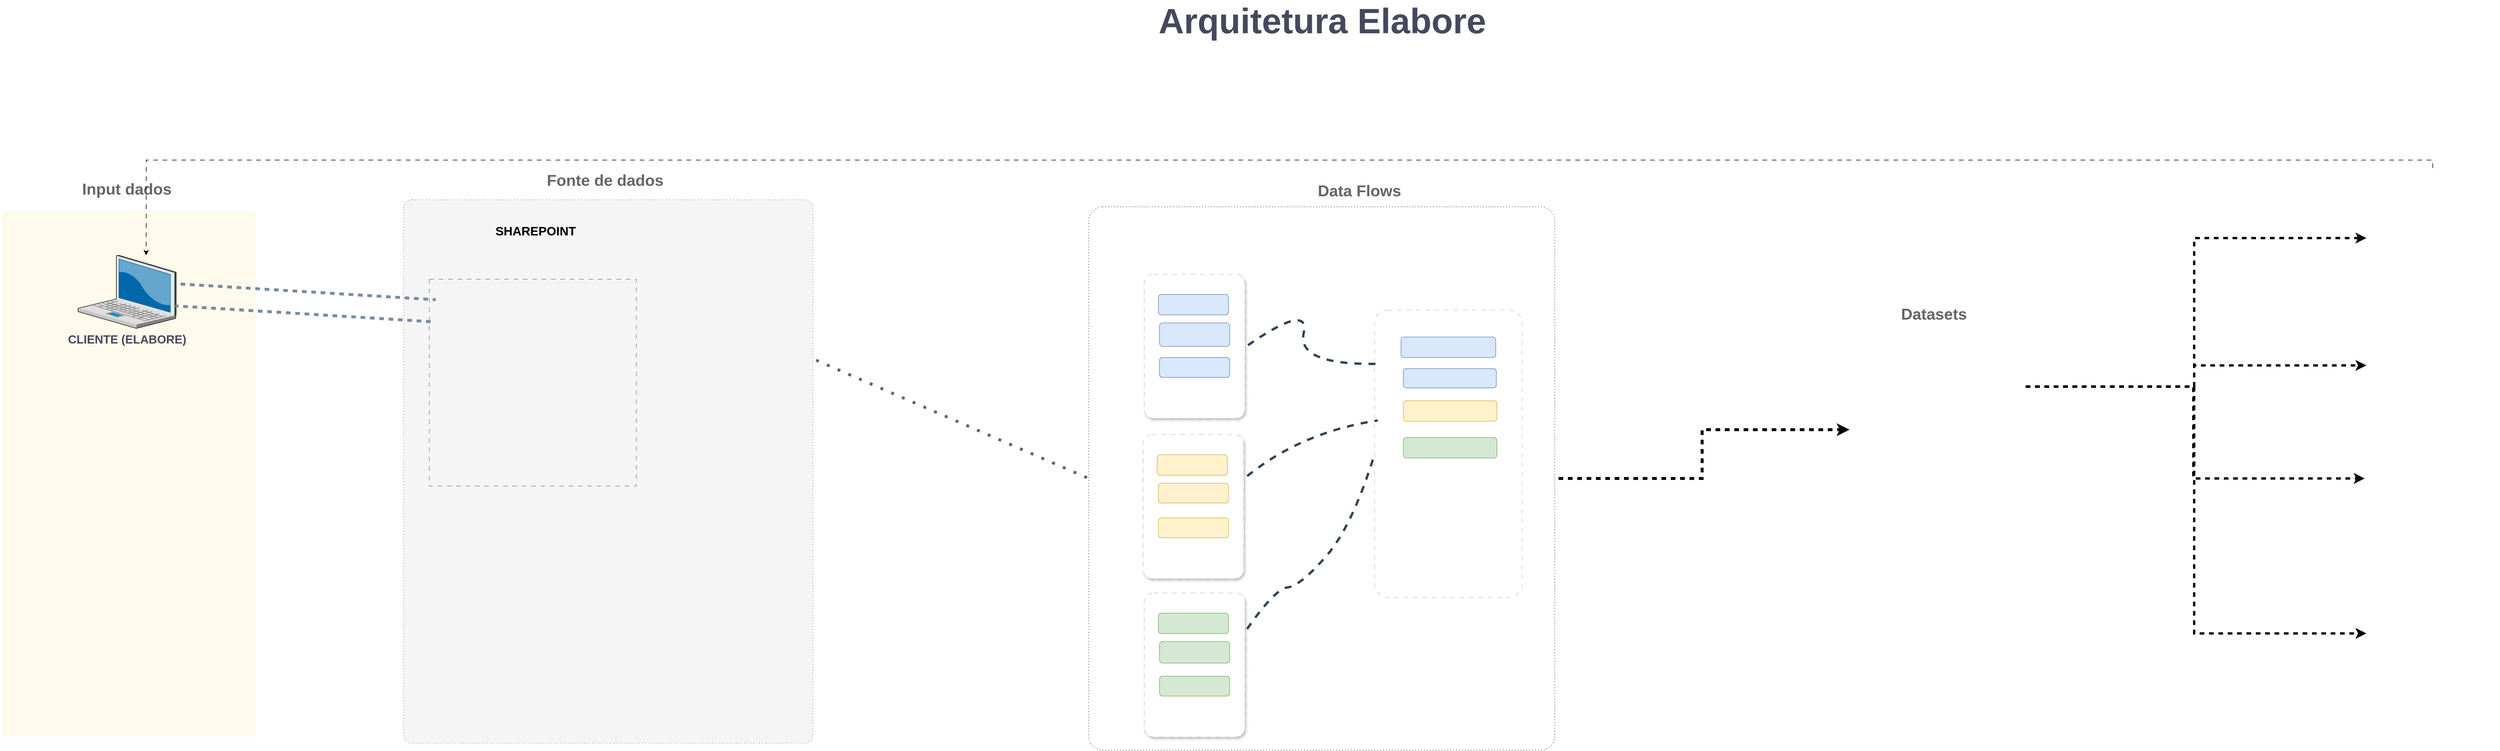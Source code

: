 <mxfile version="26.0.11">
  <diagram name="Page-1" id="e3a06f82-3646-2815-327d-82caf3d4e204">
    <mxGraphModel dx="5231" dy="3180" grid="0" gridSize="9" guides="1" tooltips="1" connect="1" arrows="0" fold="1" page="0" pageScale="1.5" pageWidth="827" pageHeight="1169" background="none" math="0" shadow="0" adaptiveColors="simple">
      <root>
        <mxCell id="0" style=";html=1;" />
        <mxCell id="1" style=";html=1;" parent="0" />
        <mxCell id="YniaDwd4FCJ7JiX9tYDT-40" value="" style="rounded=0;whiteSpace=wrap;html=1;rotation=90;opacity=40;glass=0;fillColor=#fff2cc;strokeColor=none;imageAspect=0;movable=0;resizable=0;rotatable=0;deletable=0;editable=0;locked=1;connectable=0;" vertex="1" parent="1">
          <mxGeometry x="-759.55" y="36.59" width="899.95" height="433.04" as="geometry" />
        </mxCell>
        <mxCell id="YniaDwd4FCJ7JiX9tYDT-41" value="" style="rounded=1;whiteSpace=wrap;html=1;strokeColor=#666666;fillStyle=auto;fillColor=#f5f5f5;dashed=1;strokeWidth=1;dashPattern=1 4;arcSize=2;movable=1;resizable=1;rotatable=1;deletable=1;editable=1;locked=0;connectable=1;fontColor=#333333;" vertex="1" parent="1">
          <mxGeometry x="160.25" y="-216" width="700" height="930" as="geometry" />
        </mxCell>
        <mxCell id="YniaDwd4FCJ7JiX9tYDT-13" value="" style="whiteSpace=wrap;html=1;aspect=fixed;strokeColor=#788AA3;fontColor=#46495D;fillColor=none;resizeWidth=1;resizeHeight=1;resizable=1;dashed=1;dashPattern=8 8;" vertex="1" parent="1">
          <mxGeometry x="204.25" y="-80" width="354" height="354" as="geometry" />
        </mxCell>
        <mxCell id="6a7d8f32e03d9370-62" value="&lt;font style=&quot;font-size: 60px;&quot;&gt;Arquitetura Elabore&lt;/font&gt;" style="text;strokeColor=none;fillColor=none;html=1;fontSize=24;fontStyle=1;verticalAlign=middle;align=center;labelBackgroundColor=none;fontColor=#46495D;rounded=0;" parent="1" vertex="1">
          <mxGeometry x="1300" y="-542" width="861" height="40" as="geometry" />
        </mxCell>
        <mxCell id="YniaDwd4FCJ7JiX9tYDT-12" value="&lt;font style=&quot;font-size: 20px;&quot;&gt;&lt;b style=&quot;&quot;&gt;CLIENTE (ELABORE)&lt;/b&gt;&lt;/font&gt;&lt;div&gt;&lt;font style=&quot;font-size: 20px;&quot;&gt;&lt;b style=&quot;&quot;&gt;&lt;br&gt;&lt;/b&gt;&lt;/font&gt;&lt;/div&gt;" style="verticalLabelPosition=bottom;aspect=fixed;html=1;verticalAlign=top;strokeColor=none;align=center;outlineConnect=0;shape=mxgraph.citrix.laptop_2;fontColor=#46495D;fillColor=default;gradientColor=none;gradientDirection=north;noLabel=0;resizable=1;" vertex="1" parent="1">
          <mxGeometry x="-396.41" y="-121" width="167.63" height="125" as="geometry" />
        </mxCell>
        <mxCell id="YniaDwd4FCJ7JiX9tYDT-14" value="" style="shape=image;verticalLabelPosition=bottom;labelBackgroundColor=default;verticalAlign=top;aspect=fixed;imageAspect=0;image=https://www.nwtechnology.com/wp-content/uploads/2020/09/MLists.png;clipPath=inset(23.33% 67.67% 26% 7.33%);" vertex="1" parent="1">
          <mxGeometry x="235.59" y="-21" width="74.01" height="75" as="geometry" />
        </mxCell>
        <mxCell id="YniaDwd4FCJ7JiX9tYDT-15" value="" style="shape=image;verticalLabelPosition=bottom;labelBackgroundColor=default;verticalAlign=top;aspect=fixed;imageAspect=0;image=https://www.nwtechnology.com/wp-content/uploads/2020/09/MLists.png;clipPath=inset(23.33% 67.67% 26% 7.33%);" vertex="1" parent="1">
          <mxGeometry x="363.38" y="-4" width="76.01" height="77.03" as="geometry" />
        </mxCell>
        <mxCell id="YniaDwd4FCJ7JiX9tYDT-17" value="" style="shape=image;verticalLabelPosition=bottom;labelBackgroundColor=default;verticalAlign=top;aspect=fixed;imageAspect=0;image=https://www.nwtechnology.com/wp-content/uploads/2020/09/MLists.png;clipPath=inset(23.33% 67.67% 26% 7.33%);" vertex="1" parent="1">
          <mxGeometry x="252.09" y="93" width="76.04" height="77.06" as="geometry" />
        </mxCell>
        <mxCell id="YniaDwd4FCJ7JiX9tYDT-18" value="" style="shape=image;verticalLabelPosition=bottom;labelBackgroundColor=default;verticalAlign=top;aspect=fixed;imageAspect=0;image=https://www.nwtechnology.com/wp-content/uploads/2020/09/MLists.png;clipPath=inset(23.33% 67.67% 26% 7.33%);" vertex="1" parent="1">
          <mxGeometry x="465.07" y="77" width="70.37" height="71.31" as="geometry" />
        </mxCell>
        <mxCell id="YniaDwd4FCJ7JiX9tYDT-6" value="SHAREPOINT" style="shape=image;verticalLabelPosition=top;labelBackgroundColor=none;verticalAlign=bottom;aspect=fixed;imageAspect=0;image=https://hypertecdirect.com/wp-content/uploads/SharePoint-Logo.wine_-2048x1365.png;movable=1;resizable=1;rotatable=1;deletable=1;editable=1;locked=0;connectable=1;spacingLeft=10;labelPosition=center;align=center;fontSize=21;fontStyle=1;" vertex="1" parent="1">
          <mxGeometry x="268" y="-150" width="226.5" height="151" as="geometry" />
        </mxCell>
        <mxCell id="YniaDwd4FCJ7JiX9tYDT-21" value="" style="shape=image;verticalLabelPosition=bottom;labelBackgroundColor=default;verticalAlign=top;aspect=fixed;imageAspect=0;image=https://download.logo.wine/logo/Microsoft_Excel/Microsoft_Excel-Logo.wine.png;clipPath=inset(16% 21.67% 15.5% 25%);" vertex="1" parent="1">
          <mxGeometry x="743" y="77.0" width="89.74" height="76.85" as="geometry" />
        </mxCell>
        <mxCell id="YniaDwd4FCJ7JiX9tYDT-22" value="" style="shape=image;verticalLabelPosition=bottom;labelBackgroundColor=default;verticalAlign=top;aspect=fixed;imageAspect=0;image=https://download.logo.wine/logo/Microsoft_Excel/Microsoft_Excel-Logo.wine.png;clipPath=inset(16% 21.67% 15.5% 25%);" vertex="1" parent="1">
          <mxGeometry x="599" y="-27.07" width="88.76" height="76" as="geometry" />
        </mxCell>
        <mxCell id="YniaDwd4FCJ7JiX9tYDT-23" value="" style="shape=image;verticalLabelPosition=bottom;labelBackgroundColor=default;verticalAlign=top;aspect=fixed;imageAspect=0;image=https://download.logo.wine/logo/Microsoft_Excel/Microsoft_Excel-Logo.wine.png;clipPath=inset(16% 21.67% 15.5% 25%);" vertex="1" parent="1">
          <mxGeometry x="616" y="181.0" width="78.94" height="67.6" as="geometry" />
        </mxCell>
        <mxCell id="YniaDwd4FCJ7JiX9tYDT-27" value="" style="shape=link;html=1;rounded=0;strokeColor=#788AA3;fontColor=#46495D;fillColor=#B2C9AB;width=34;flowAnimation=1;strokeWidth=5;" edge="1" parent="1" source="YniaDwd4FCJ7JiX9tYDT-12">
          <mxGeometry width="100" relative="1" as="geometry">
            <mxPoint x="295.59" y="221.004" as="sourcePoint" />
            <mxPoint x="214" y="-26" as="targetPoint" />
          </mxGeometry>
        </mxCell>
        <mxCell id="YniaDwd4FCJ7JiX9tYDT-43" value="&lt;font style=&quot;font-size: 27px; color: rgb(102, 102, 102);&quot;&gt;&lt;b style=&quot;&quot;&gt;Data Flows&lt;/b&gt;&lt;/font&gt;" style="text;html=1;align=center;verticalAlign=middle;whiteSpace=wrap;rounded=0;" vertex="1" parent="1">
          <mxGeometry x="1338" y="-246" width="914" height="30" as="geometry" />
        </mxCell>
        <mxCell id="YniaDwd4FCJ7JiX9tYDT-44" value="&lt;font style=&quot;font-size: 27px; color: rgb(102, 102, 102);&quot;&gt;&lt;b style=&quot;&quot;&gt;Input dados&lt;/b&gt;&lt;/font&gt;" style="text;html=1;align=center;verticalAlign=middle;whiteSpace=wrap;rounded=0;" vertex="1" parent="1">
          <mxGeometry x="-529.75" y="-249" width="433.75" height="30" as="geometry" />
        </mxCell>
        <mxCell id="YniaDwd4FCJ7JiX9tYDT-77" style="edgeStyle=orthogonalEdgeStyle;rounded=0;orthogonalLoop=1;jettySize=auto;html=1;exitX=1;exitY=0.5;exitDx=0;exitDy=0;flowAnimation=1;strokeWidth=5;" edge="1" parent="1" source="YniaDwd4FCJ7JiX9tYDT-45" target="YniaDwd4FCJ7JiX9tYDT-76">
          <mxGeometry relative="1" as="geometry" />
        </mxCell>
        <mxCell id="YniaDwd4FCJ7JiX9tYDT-45" value="" style="rounded=1;whiteSpace=wrap;html=1;fillStyle=auto;dashed=1;strokeWidth=1;dashPattern=1 4;arcSize=3;movable=1;resizable=1;rotatable=1;deletable=1;editable=1;locked=0;connectable=1;" vertex="1" parent="1">
          <mxGeometry x="1332" y="-204" width="797" height="930" as="geometry" />
        </mxCell>
        <mxCell id="YniaDwd4FCJ7JiX9tYDT-48" value="" style="endArrow=none;dashed=1;html=1;dashPattern=1 3;strokeWidth=5;rounded=0;entryX=0;entryY=0.5;entryDx=0;entryDy=0;flowAnimation=1;curved=1;strokeColor=#666666;" edge="1" parent="1" target="YniaDwd4FCJ7JiX9tYDT-45">
          <mxGeometry width="50" height="50" relative="1" as="geometry">
            <mxPoint x="860" y="56" as="sourcePoint" />
            <mxPoint x="1371" y="69" as="targetPoint" />
          </mxGeometry>
        </mxCell>
        <mxCell id="YniaDwd4FCJ7JiX9tYDT-51" value="" style="rounded=1;whiteSpace=wrap;html=1;dashed=1;dashPattern=8 8;strokeColor=#CCCCCC;arcSize=9;shadow=1;" vertex="1" parent="1">
          <mxGeometry x="1427" y="-88.5" width="172" height="246.5" as="geometry" />
        </mxCell>
        <mxCell id="YniaDwd4FCJ7JiX9tYDT-52" value="" style="rounded=1;whiteSpace=wrap;html=1;fillColor=#dae8fc;strokeColor=#6c8ebf;" vertex="1" parent="1">
          <mxGeometry x="1451" y="-54" width="120" height="35" as="geometry" />
        </mxCell>
        <mxCell id="YniaDwd4FCJ7JiX9tYDT-53" value="" style="rounded=1;whiteSpace=wrap;html=1;fillColor=#dae8fc;strokeColor=#6c8ebf;" vertex="1" parent="1">
          <mxGeometry x="1453" y="-5.41" width="120" height="40.41" as="geometry" />
        </mxCell>
        <mxCell id="YniaDwd4FCJ7JiX9tYDT-54" value="" style="rounded=1;whiteSpace=wrap;html=1;fillColor=#dae8fc;strokeColor=#6c8ebf;" vertex="1" parent="1">
          <mxGeometry x="1453" y="54" width="120" height="34" as="geometry" />
        </mxCell>
        <mxCell id="YniaDwd4FCJ7JiX9tYDT-55" value="" style="rounded=1;whiteSpace=wrap;html=1;dashed=1;dashPattern=8 8;strokeColor=#CCCCCC;arcSize=9;shadow=1;" vertex="1" parent="1">
          <mxGeometry x="1425" y="186" width="172" height="246.5" as="geometry" />
        </mxCell>
        <mxCell id="YniaDwd4FCJ7JiX9tYDT-56" value="" style="rounded=1;whiteSpace=wrap;html=1;fillColor=#fff2cc;strokeColor=#d6b656;" vertex="1" parent="1">
          <mxGeometry x="1449" y="220.5" width="120" height="35" as="geometry" />
        </mxCell>
        <mxCell id="YniaDwd4FCJ7JiX9tYDT-57" value="" style="rounded=1;whiteSpace=wrap;html=1;fillColor=#fff2cc;strokeColor=#d6b656;" vertex="1" parent="1">
          <mxGeometry x="1451" y="269.09" width="120" height="33.91" as="geometry" />
        </mxCell>
        <mxCell id="YniaDwd4FCJ7JiX9tYDT-58" value="" style="rounded=1;whiteSpace=wrap;html=1;fillColor=#fff2cc;strokeColor=#d6b656;" vertex="1" parent="1">
          <mxGeometry x="1451" y="328.5" width="120" height="34" as="geometry" />
        </mxCell>
        <mxCell id="YniaDwd4FCJ7JiX9tYDT-59" value="" style="rounded=1;whiteSpace=wrap;html=1;dashed=1;dashPattern=8 8;strokeColor=#CCCCCC;arcSize=9;shadow=1;" vertex="1" parent="1">
          <mxGeometry x="1427" y="457" width="172" height="246.5" as="geometry" />
        </mxCell>
        <mxCell id="YniaDwd4FCJ7JiX9tYDT-60" value="" style="rounded=1;whiteSpace=wrap;html=1;fillColor=#d5e8d4;strokeColor=#82b366;" vertex="1" parent="1">
          <mxGeometry x="1451" y="491.5" width="120" height="35" as="geometry" />
        </mxCell>
        <mxCell id="YniaDwd4FCJ7JiX9tYDT-61" value="" style="rounded=1;whiteSpace=wrap;html=1;fillColor=#d5e8d4;strokeColor=#82b366;" vertex="1" parent="1">
          <mxGeometry x="1453" y="540.09" width="120" height="36.91" as="geometry" />
        </mxCell>
        <mxCell id="YniaDwd4FCJ7JiX9tYDT-62" value="" style="rounded=1;whiteSpace=wrap;html=1;fillColor=#d5e8d4;strokeColor=#82b366;" vertex="1" parent="1">
          <mxGeometry x="1453" y="599.5" width="120" height="34" as="geometry" />
        </mxCell>
        <mxCell id="YniaDwd4FCJ7JiX9tYDT-63" value="" style="rounded=1;whiteSpace=wrap;html=1;dashed=1;dashPattern=8 8;strokeColor=#CCCCCC;arcSize=9;shadow=0;" vertex="1" parent="1">
          <mxGeometry x="1821" y="-27.07" width="252" height="491.59" as="geometry" />
        </mxCell>
        <mxCell id="YniaDwd4FCJ7JiX9tYDT-64" value="" style="rounded=1;whiteSpace=wrap;html=1;fillColor=#dae8fc;strokeColor=#6c8ebf;" vertex="1" parent="1">
          <mxGeometry x="1866" y="18.91" width="162" height="35.09" as="geometry" />
        </mxCell>
        <mxCell id="YniaDwd4FCJ7JiX9tYDT-65" value="" style="rounded=1;whiteSpace=wrap;html=1;fillColor=#dae8fc;strokeColor=#6c8ebf;" vertex="1" parent="1">
          <mxGeometry x="1870" y="73.03" width="159" height="32.97" as="geometry" />
        </mxCell>
        <mxCell id="YniaDwd4FCJ7JiX9tYDT-67" value="" style="rounded=1;whiteSpace=wrap;html=1;fillColor=#fff2cc;strokeColor=#d6b656;" vertex="1" parent="1">
          <mxGeometry x="1870" y="128" width="160" height="35" as="geometry" />
        </mxCell>
        <mxCell id="YniaDwd4FCJ7JiX9tYDT-68" value="" style="rounded=1;whiteSpace=wrap;html=1;fillColor=#d5e8d4;strokeColor=#82b366;" vertex="1" parent="1">
          <mxGeometry x="1870" y="191" width="160" height="35" as="geometry" />
        </mxCell>
        <mxCell id="YniaDwd4FCJ7JiX9tYDT-70" value="" style="endArrow=none;dashed=1;html=1;rounded=0;curved=1;strokeColor=#314354;entryX=0.021;entryY=0.384;entryDx=0;entryDy=0;entryPerimeter=0;flowAnimation=1;fillColor=#647687;strokeWidth=4;" edge="1" parent="1" target="YniaDwd4FCJ7JiX9tYDT-63">
          <mxGeometry width="50" height="50" relative="1" as="geometry">
            <mxPoint x="1598" y="261" as="sourcePoint" />
            <mxPoint x="1594" y="211" as="targetPoint" />
            <Array as="points">
              <mxPoint x="1693" y="182" />
            </Array>
          </mxGeometry>
        </mxCell>
        <mxCell id="YniaDwd4FCJ7JiX9tYDT-71" value="" style="endArrow=none;dashed=1;html=1;rounded=0;curved=1;strokeColor=#314354;entryX=0.021;entryY=0.187;entryDx=0;entryDy=0;entryPerimeter=0;fillColor=#647687;flowAnimation=1;strokeWidth=4;" edge="1" parent="1" target="YniaDwd4FCJ7JiX9tYDT-63">
          <mxGeometry width="50" height="50" relative="1" as="geometry">
            <mxPoint x="1599" y="36.59" as="sourcePoint" />
            <mxPoint x="1822" y="-23.41" as="targetPoint" />
            <Array as="points">
              <mxPoint x="1711" y="-42" />
              <mxPoint x="1688" y="67" />
            </Array>
          </mxGeometry>
        </mxCell>
        <mxCell id="YniaDwd4FCJ7JiX9tYDT-74" value="&lt;font style=&quot;font-size: 27px; color: rgb(102, 102, 102);&quot;&gt;&lt;b style=&quot;&quot;&gt;Fonte de dados&lt;/b&gt;&lt;/font&gt;" style="text;html=1;align=center;verticalAlign=middle;whiteSpace=wrap;rounded=0;" vertex="1" parent="1">
          <mxGeometry x="164" y="-264" width="682" height="30" as="geometry" />
        </mxCell>
        <mxCell id="YniaDwd4FCJ7JiX9tYDT-75" value="" style="endArrow=none;dashed=1;html=1;rounded=0;curved=1;strokeColor=#314354;entryX=0;entryY=0.5;entryDx=0;entryDy=0;flowAnimation=1;fillColor=#647687;strokeWidth=4;" edge="1" parent="1" target="YniaDwd4FCJ7JiX9tYDT-63">
          <mxGeometry width="50" height="50" relative="1" as="geometry">
            <mxPoint x="1599" y="524" as="sourcePoint" />
            <mxPoint x="1827" y="425" as="targetPoint" />
            <Array as="points">
              <mxPoint x="1650" y="450" />
              <mxPoint x="1694" y="445" />
              <mxPoint x="1783" y="342" />
            </Array>
          </mxGeometry>
        </mxCell>
        <mxCell id="YniaDwd4FCJ7JiX9tYDT-85" style="edgeStyle=orthogonalEdgeStyle;rounded=0;orthogonalLoop=1;jettySize=auto;html=1;exitX=1;exitY=0.25;exitDx=0;exitDy=0;entryX=0;entryY=0.5;entryDx=0;entryDy=0;flowAnimation=1;strokeWidth=4;" edge="1" parent="1" source="YniaDwd4FCJ7JiX9tYDT-76" target="YniaDwd4FCJ7JiX9tYDT-84">
          <mxGeometry relative="1" as="geometry" />
        </mxCell>
        <mxCell id="YniaDwd4FCJ7JiX9tYDT-90" style="edgeStyle=orthogonalEdgeStyle;rounded=0;orthogonalLoop=1;jettySize=auto;html=1;exitX=1;exitY=0.25;exitDx=0;exitDy=0;flowAnimation=1;strokeWidth=4;" edge="1" parent="1" source="YniaDwd4FCJ7JiX9tYDT-76" target="YniaDwd4FCJ7JiX9tYDT-86">
          <mxGeometry relative="1" as="geometry" />
        </mxCell>
        <mxCell id="YniaDwd4FCJ7JiX9tYDT-91" style="edgeStyle=orthogonalEdgeStyle;rounded=0;orthogonalLoop=1;jettySize=auto;html=1;exitX=1;exitY=0.25;exitDx=0;exitDy=0;flowAnimation=1;strokeWidth=4;" edge="1" parent="1" source="YniaDwd4FCJ7JiX9tYDT-76" target="YniaDwd4FCJ7JiX9tYDT-87">
          <mxGeometry relative="1" as="geometry" />
        </mxCell>
        <mxCell id="YniaDwd4FCJ7JiX9tYDT-92" style="edgeStyle=orthogonalEdgeStyle;rounded=0;orthogonalLoop=1;jettySize=auto;html=1;exitX=1;exitY=0.25;exitDx=0;exitDy=0;entryX=0;entryY=0.75;entryDx=0;entryDy=0;flowAnimation=1;strokeWidth=4;" edge="1" parent="1" source="YniaDwd4FCJ7JiX9tYDT-76" target="YniaDwd4FCJ7JiX9tYDT-88">
          <mxGeometry relative="1" as="geometry" />
        </mxCell>
        <mxCell id="YniaDwd4FCJ7JiX9tYDT-76" value="" style="shape=image;verticalLabelPosition=bottom;labelBackgroundColor=default;verticalAlign=top;aspect=fixed;imageAspect=0;image=https://icon-library.com/images/data-set-icon/data-set-icon-21.jpg;imageBackground=default;" vertex="1" parent="1">
          <mxGeometry x="2633" y="30" width="295" height="295" as="geometry" />
        </mxCell>
        <mxCell id="YniaDwd4FCJ7JiX9tYDT-80" value="&lt;font style=&quot;font-size: 27px; color: rgb(102, 102, 102);&quot;&gt;&lt;b style=&quot;&quot;&gt;Datasets&lt;/b&gt;&lt;/font&gt;" style="text;html=1;align=center;verticalAlign=middle;whiteSpace=wrap;rounded=0;" vertex="1" parent="1">
          <mxGeometry x="2649" y="-35.41" width="257" height="30" as="geometry" />
        </mxCell>
        <mxCell id="YniaDwd4FCJ7JiX9tYDT-95" style="edgeStyle=orthogonalEdgeStyle;rounded=0;orthogonalLoop=1;jettySize=auto;html=1;exitX=0.5;exitY=0;exitDx=0;exitDy=0;flowAnimation=1;" edge="1" parent="1" source="YniaDwd4FCJ7JiX9tYDT-84" target="YniaDwd4FCJ7JiX9tYDT-12">
          <mxGeometry relative="1" as="geometry">
            <Array as="points">
              <mxPoint x="3630" y="-284" />
              <mxPoint x="-280" y="-284" />
            </Array>
          </mxGeometry>
        </mxCell>
        <mxCell id="YniaDwd4FCJ7JiX9tYDT-84" value="" style="shape=image;verticalLabelPosition=bottom;labelBackgroundColor=default;verticalAlign=top;aspect=fixed;imageAspect=0;image=https://img.icons8.com/color/2x/power-bi.png;" vertex="1" parent="1">
          <mxGeometry x="3517" y="-264" width="227" height="227" as="geometry" />
        </mxCell>
        <mxCell id="YniaDwd4FCJ7JiX9tYDT-86" value="" style="shape=image;verticalLabelPosition=bottom;labelBackgroundColor=default;verticalAlign=top;aspect=fixed;imageAspect=0;image=https://img.icons8.com/color/2x/power-bi.png;" vertex="1" parent="1">
          <mxGeometry x="3517" y="-46" width="227" height="227" as="geometry" />
        </mxCell>
        <mxCell id="YniaDwd4FCJ7JiX9tYDT-87" value="" style="shape=image;verticalLabelPosition=bottom;labelBackgroundColor=default;verticalAlign=top;aspect=fixed;imageAspect=0;image=https://img.icons8.com/color/2x/power-bi.png;fontStyle=1;" vertex="1" parent="1">
          <mxGeometry x="3514" y="147.5" width="227" height="227" as="geometry" />
        </mxCell>
        <mxCell id="YniaDwd4FCJ7JiX9tYDT-88" value="" style="shape=image;verticalLabelPosition=bottom;labelBackgroundColor=default;verticalAlign=top;aspect=fixed;imageAspect=0;image=https://img.icons8.com/color/2x/power-bi.png;" vertex="1" parent="1">
          <mxGeometry x="3517" y="356" width="227" height="227" as="geometry" />
        </mxCell>
      </root>
    </mxGraphModel>
  </diagram>
</mxfile>
